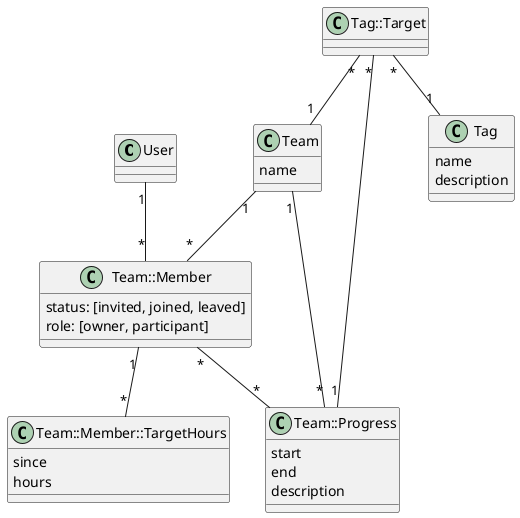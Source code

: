 @startuml
class User {
}

class Team {
  name
}

class Team::Member {
  status: [invited, joined, leaved]
  role: [owner, participant]
}

class Team::Member::TargetHours {
  since
  hours
}


class Team::Progress {
  start
  end
  description
}

class Tag::Target

class Tag {
  name
  description
}

User "1" -- "*" Team::Member
Team "1" -- "*" Team::Member
Team "1" -- "*" Team::Progress

Team::Member "1" -- "*" Team::Member::TargetHours
Team::Member "*" -- "*" Team::Progress

Tag::Target "*" -- "1" Tag
Tag::Target "*" -- "1" Team
Tag::Target "*" -- "1" Team::Progress

@enduml